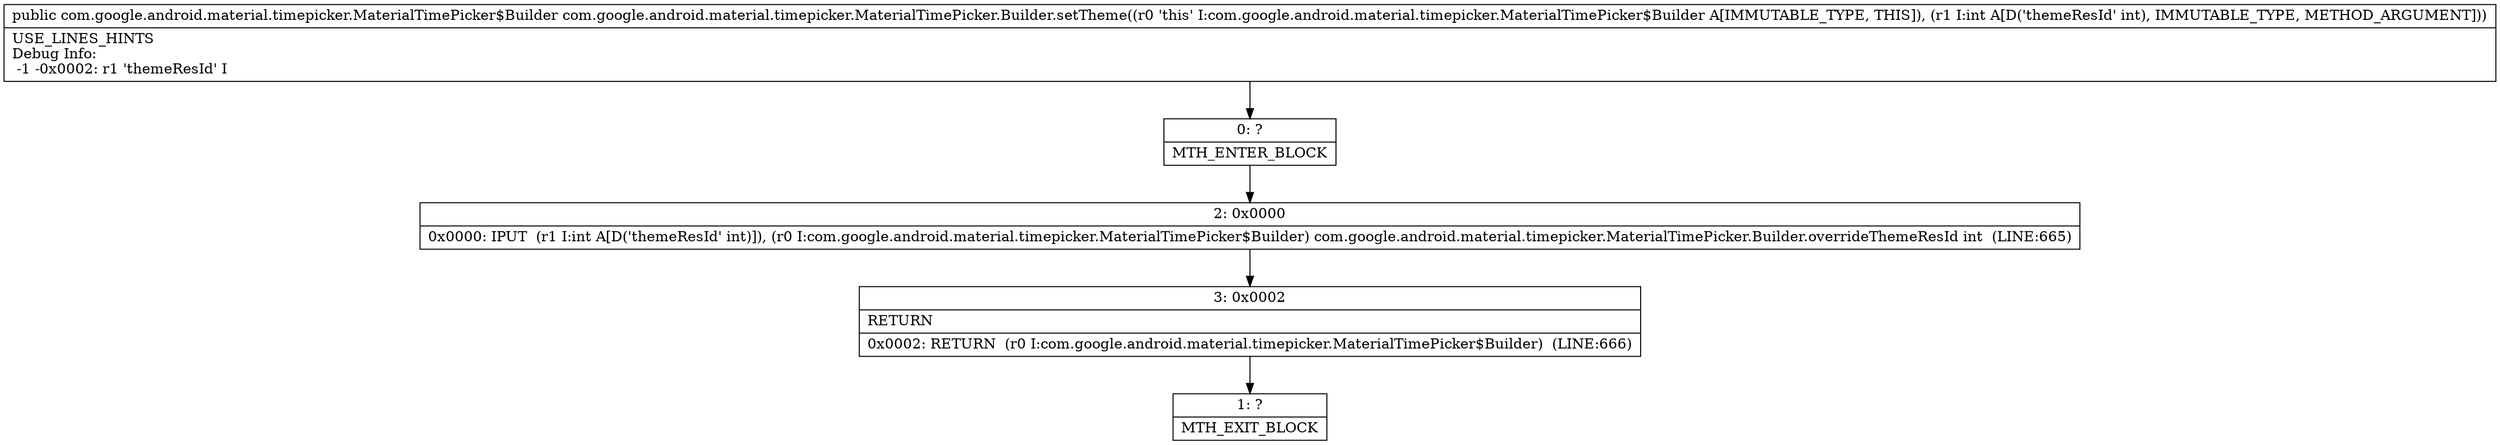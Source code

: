 digraph "CFG forcom.google.android.material.timepicker.MaterialTimePicker.Builder.setTheme(I)Lcom\/google\/android\/material\/timepicker\/MaterialTimePicker$Builder;" {
Node_0 [shape=record,label="{0\:\ ?|MTH_ENTER_BLOCK\l}"];
Node_2 [shape=record,label="{2\:\ 0x0000|0x0000: IPUT  (r1 I:int A[D('themeResId' int)]), (r0 I:com.google.android.material.timepicker.MaterialTimePicker$Builder) com.google.android.material.timepicker.MaterialTimePicker.Builder.overrideThemeResId int  (LINE:665)\l}"];
Node_3 [shape=record,label="{3\:\ 0x0002|RETURN\l|0x0002: RETURN  (r0 I:com.google.android.material.timepicker.MaterialTimePicker$Builder)  (LINE:666)\l}"];
Node_1 [shape=record,label="{1\:\ ?|MTH_EXIT_BLOCK\l}"];
MethodNode[shape=record,label="{public com.google.android.material.timepicker.MaterialTimePicker$Builder com.google.android.material.timepicker.MaterialTimePicker.Builder.setTheme((r0 'this' I:com.google.android.material.timepicker.MaterialTimePicker$Builder A[IMMUTABLE_TYPE, THIS]), (r1 I:int A[D('themeResId' int), IMMUTABLE_TYPE, METHOD_ARGUMENT]))  | USE_LINES_HINTS\lDebug Info:\l  \-1 \-0x0002: r1 'themeResId' I\l}"];
MethodNode -> Node_0;Node_0 -> Node_2;
Node_2 -> Node_3;
Node_3 -> Node_1;
}

